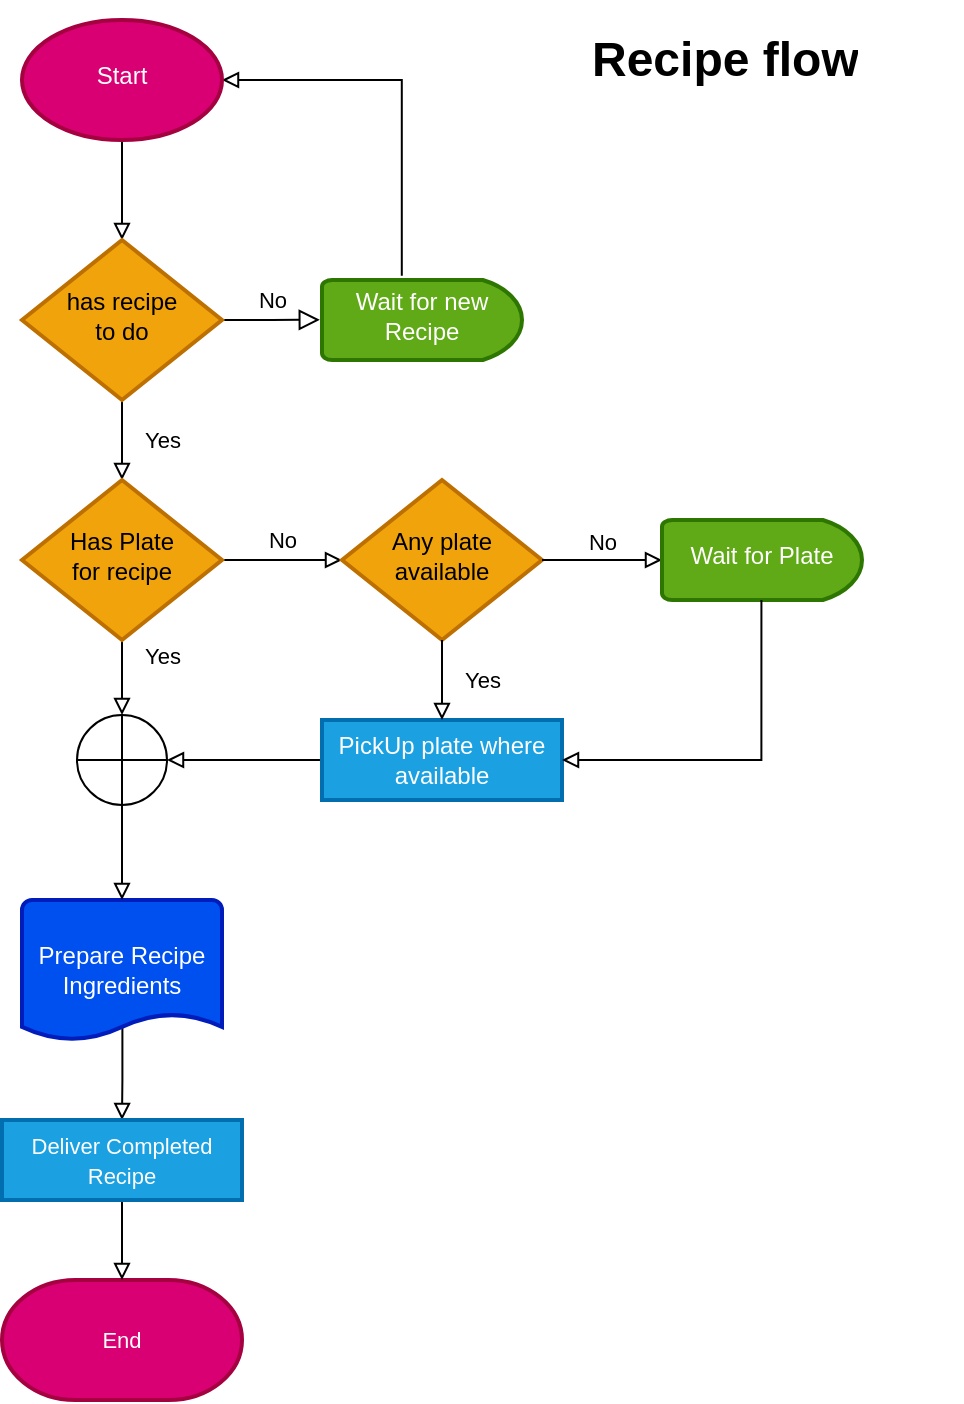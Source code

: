 <mxfile version="20.5.3" type="embed" pages="3"><diagram id="C5RBs43oDa-KdzZeNtuy" name="recipe_flow"><mxGraphModel dx="1721" dy="1355" grid="1" gridSize="10" guides="1" tooltips="1" connect="1" arrows="1" fold="1" page="1" pageScale="1" pageWidth="827" pageHeight="1169" math="0" shadow="0"><root><mxCell id="WIyWlLk6GJQsqaUBKTNV-0"/><mxCell id="WIyWlLk6GJQsqaUBKTNV-1" parent="WIyWlLk6GJQsqaUBKTNV-0"/><mxCell id="WIyWlLk6GJQsqaUBKTNV-2" value="" style="html=1;jettySize=auto;orthogonalLoop=1;fontSize=11;endArrow=block;endFill=0;strokeWidth=1;shadow=0;labelBackgroundColor=none;edgeStyle=orthogonalEdgeStyle;exitX=0.5;exitY=1;exitDx=0;exitDy=0;exitPerimeter=0;rounded=0;jumpStyle=none;jumpSize=6;" parent="WIyWlLk6GJQsqaUBKTNV-1" source="5" target="WIyWlLk6GJQsqaUBKTNV-6" edge="1"><mxGeometry relative="1" as="geometry"><mxPoint x="220" y="120" as="sourcePoint"/></mxGeometry></mxCell><mxCell id="WIyWlLk6GJQsqaUBKTNV-4" value="Yes" style="html=1;jettySize=auto;orthogonalLoop=1;fontSize=11;endArrow=block;endFill=0;strokeWidth=1;shadow=0;labelBackgroundColor=none;edgeStyle=orthogonalEdgeStyle;entryX=0.5;entryY=0;entryDx=0;entryDy=0;rounded=0;jumpStyle=none;jumpSize=6;" parent="WIyWlLk6GJQsqaUBKTNV-1" source="WIyWlLk6GJQsqaUBKTNV-6" target="2" edge="1"><mxGeometry y="20" relative="1" as="geometry"><mxPoint as="offset"/><mxPoint x="220" y="290" as="targetPoint"/></mxGeometry></mxCell><mxCell id="WIyWlLk6GJQsqaUBKTNV-5" value="No" style="edgeStyle=orthogonalEdgeStyle;rounded=0;html=1;jettySize=auto;orthogonalLoop=1;fontSize=11;endArrow=block;endFill=0;endSize=8;strokeWidth=1;shadow=0;labelBackgroundColor=none;entryX=-0.011;entryY=0.497;entryDx=0;entryDy=0;entryPerimeter=0;" parent="WIyWlLk6GJQsqaUBKTNV-1" source="WIyWlLk6GJQsqaUBKTNV-6" target="6" edge="1"><mxGeometry y="10" relative="1" as="geometry"><mxPoint as="offset"/><mxPoint x="320" y="210" as="targetPoint"/></mxGeometry></mxCell><mxCell id="WIyWlLk6GJQsqaUBKTNV-6" value="has recipe&lt;br&gt;to do" style="rhombus;whiteSpace=wrap;html=1;shadow=0;fontFamily=Helvetica;fontSize=12;align=center;strokeWidth=2;spacing=6;spacingTop=-4;fillColor=#f0a30a;fontColor=#000000;strokeColor=#BD7000;rounded=0;" parent="WIyWlLk6GJQsqaUBKTNV-1" vertex="1"><mxGeometry x="170" y="170" width="100" height="80" as="geometry"/></mxCell><mxCell id="1" style="edgeStyle=orthogonalEdgeStyle;orthogonalLoop=1;jettySize=auto;html=1;entryX=1;entryY=0.5;entryDx=0;entryDy=0;entryPerimeter=0;labelBackgroundColor=none;endArrow=block;endFill=0;strokeWidth=1;shadow=0;exitX=0.399;exitY=-0.054;exitDx=0;exitDy=0;exitPerimeter=0;rounded=0;jumpStyle=none;jumpSize=6;" parent="WIyWlLk6GJQsqaUBKTNV-1" source="6" target="5" edge="1"><mxGeometry relative="1" as="geometry"><mxPoint x="420" y="140" as="sourcePoint"/><mxPoint x="220" y="140" as="targetPoint"/><Array as="points"><mxPoint x="360" y="90"/></Array></mxGeometry></mxCell><mxCell id="WIyWlLk6GJQsqaUBKTNV-8" value="Yes" style="html=1;jettySize=auto;orthogonalLoop=1;fontSize=11;endArrow=block;endFill=0;strokeWidth=1;shadow=0;labelBackgroundColor=none;edgeStyle=orthogonalEdgeStyle;entryX=0.5;entryY=0;entryDx=0;entryDy=0;entryPerimeter=0;rounded=0;jumpStyle=none;jumpSize=6;startArrow=none;exitX=0.5;exitY=1;exitDx=0;exitDy=0;" parent="WIyWlLk6GJQsqaUBKTNV-1" source="2" target="ZDK2ZaSmiAbwX3sLJAYU-26" edge="1"><mxGeometry x="-0.6" y="20" relative="1" as="geometry"><mxPoint as="offset"/><mxPoint x="220" y="380" as="sourcePoint"/><mxPoint x="220" y="470" as="targetPoint"/></mxGeometry></mxCell><mxCell id="WIyWlLk6GJQsqaUBKTNV-9" value="No" style="edgeStyle=orthogonalEdgeStyle;html=1;jettySize=auto;orthogonalLoop=1;fontSize=11;endArrow=block;endFill=0;strokeWidth=1;shadow=0;labelBackgroundColor=none;exitX=1;exitY=0.5;exitDx=0;exitDy=0;entryX=0;entryY=0.5;entryDx=0;entryDy=0;rounded=0;jumpStyle=none;jumpSize=6;" parent="WIyWlLk6GJQsqaUBKTNV-1" source="2" target="7" edge="1"><mxGeometry y="10" relative="1" as="geometry"><mxPoint as="offset"/><mxPoint x="270" y="330" as="sourcePoint"/><mxPoint x="320" y="330" as="targetPoint"/></mxGeometry></mxCell><mxCell id="18" style="edgeStyle=orthogonalEdgeStyle;orthogonalLoop=1;jettySize=auto;html=1;shadow=0;labelBackgroundColor=none;strokeColor=default;strokeWidth=1;fontFamily=Helvetica;fontSize=11;fontColor=default;endArrow=block;endFill=0;rounded=0;jumpStyle=none;jumpSize=6;entryX=1;entryY=0.5;entryDx=0;entryDy=0;entryPerimeter=0;" parent="WIyWlLk6GJQsqaUBKTNV-1" source="WIyWlLk6GJQsqaUBKTNV-12" edge="1" target="ZDK2ZaSmiAbwX3sLJAYU-26"><mxGeometry relative="1" as="geometry"><mxPoint x="220" y="430" as="targetPoint"/></mxGeometry></mxCell><mxCell id="WIyWlLk6GJQsqaUBKTNV-12" value="PickUp plate where available" style="rounded=0;whiteSpace=wrap;html=1;fontSize=12;glass=0;strokeWidth=2;shadow=0;fillColor=#1ba1e2;fontColor=#ffffff;strokeColor=#006EAF;" parent="WIyWlLk6GJQsqaUBKTNV-1" vertex="1"><mxGeometry x="320" y="410" width="120" height="40" as="geometry"/></mxCell><mxCell id="2" value="Has Plate &lt;br&gt;for recipe" style="rhombus;whiteSpace=wrap;html=1;shadow=0;fontFamily=Helvetica;fontSize=12;align=center;strokeWidth=2;spacing=6;spacingTop=-4;fillColor=#f0a30a;fontColor=#000000;strokeColor=#BD7000;rounded=0;" parent="WIyWlLk6GJQsqaUBKTNV-1" vertex="1"><mxGeometry x="170" y="290" width="100" height="80" as="geometry"/></mxCell><mxCell id="5" value="Start" style="strokeWidth=2;html=1;shape=mxgraph.flowchart.start_1;whiteSpace=wrap;shadow=0;spacing=6;spacingTop=-4;fillColor=#d80073;fontColor=#ffffff;strokeColor=#A50040;rounded=0;" parent="WIyWlLk6GJQsqaUBKTNV-1" vertex="1"><mxGeometry x="170" y="60" width="100" height="60" as="geometry"/></mxCell><mxCell id="6" value="Wait for new Recipe" style="strokeWidth=2;html=1;shape=mxgraph.flowchart.delay;whiteSpace=wrap;shadow=0;spacing=6;spacingTop=-4;fillColor=#60a917;fontColor=#ffffff;strokeColor=#2D7600;rounded=0;" parent="WIyWlLk6GJQsqaUBKTNV-1" vertex="1"><mxGeometry x="320" y="190" width="100" height="40" as="geometry"/></mxCell><mxCell id="7" value="Any plate available" style="rhombus;whiteSpace=wrap;html=1;shadow=0;fontFamily=Helvetica;fontSize=12;align=center;strokeWidth=2;spacing=6;spacingTop=-4;fillColor=#f0a30a;fontColor=#000000;strokeColor=#BD7000;rounded=0;" parent="WIyWlLk6GJQsqaUBKTNV-1" vertex="1"><mxGeometry x="330" y="290" width="100" height="80" as="geometry"/></mxCell><mxCell id="11" value="No" style="edgeStyle=orthogonalEdgeStyle;html=1;jettySize=auto;orthogonalLoop=1;fontSize=11;endArrow=block;endFill=0;strokeWidth=1;shadow=0;labelBackgroundColor=none;exitX=1;exitY=0.5;exitDx=0;exitDy=0;rounded=0;jumpStyle=none;jumpSize=6;" parent="WIyWlLk6GJQsqaUBKTNV-1" source="7" edge="1"><mxGeometry y="10" relative="1" as="geometry"><mxPoint as="offset"/><mxPoint x="279.964" y="220.029" as="sourcePoint"/><mxPoint x="490" y="330" as="targetPoint"/></mxGeometry></mxCell><mxCell id="13" value="Wait for Plate" style="strokeWidth=2;html=1;shape=mxgraph.flowchart.delay;whiteSpace=wrap;shadow=0;spacing=6;spacingTop=-4;fillColor=#60a917;fontColor=#ffffff;strokeColor=#2D7600;rounded=0;" parent="WIyWlLk6GJQsqaUBKTNV-1" vertex="1"><mxGeometry x="490" y="310" width="100" height="40" as="geometry"/></mxCell><mxCell id="15" value="Yes" style="html=1;jettySize=auto;orthogonalLoop=1;fontSize=11;endArrow=block;endFill=0;strokeWidth=1;shadow=0;labelBackgroundColor=none;edgeStyle=orthogonalEdgeStyle;entryX=0.5;entryY=0;entryDx=0;entryDy=0;exitX=0.5;exitY=1;exitDx=0;exitDy=0;rounded=0;jumpStyle=none;jumpSize=6;" parent="WIyWlLk6GJQsqaUBKTNV-1" source="7" target="WIyWlLk6GJQsqaUBKTNV-12" edge="1"><mxGeometry y="20" relative="1" as="geometry"><mxPoint as="offset"/><mxPoint x="230" y="260" as="sourcePoint"/><mxPoint x="230" y="300" as="targetPoint"/></mxGeometry></mxCell><mxCell id="16" value="" style="html=1;jettySize=auto;orthogonalLoop=1;fontSize=11;endArrow=block;endFill=0;strokeWidth=1;shadow=0;labelBackgroundColor=none;edgeStyle=orthogonalEdgeStyle;entryX=1;entryY=0.5;entryDx=0;entryDy=0;exitX=0.5;exitY=1;exitDx=0;exitDy=0;rounded=0;jumpStyle=none;jumpSize=6;" parent="WIyWlLk6GJQsqaUBKTNV-1" target="WIyWlLk6GJQsqaUBKTNV-12" edge="1"><mxGeometry y="20" relative="1" as="geometry"><mxPoint as="offset"/><mxPoint x="539.71" y="350" as="sourcePoint"/><mxPoint x="539.71" y="410" as="targetPoint"/><Array as="points"><mxPoint x="540" y="430"/></Array></mxGeometry></mxCell><mxCell id="24" style="edgeStyle=orthogonalEdgeStyle;orthogonalLoop=1;jettySize=auto;html=1;shadow=0;labelBackgroundColor=none;strokeColor=default;strokeWidth=1;fontFamily=Helvetica;fontSize=11;fontColor=default;endArrow=block;endFill=0;entryX=0.5;entryY=0;entryDx=0;entryDy=0;exitX=0.502;exitY=0.88;exitDx=0;exitDy=0;exitPerimeter=0;rounded=0;jumpStyle=none;jumpSize=6;" parent="WIyWlLk6GJQsqaUBKTNV-1" source="20" target="oWLcWycp1kyX7rBGYOHc-26" edge="1"><mxGeometry relative="1" as="geometry"><mxPoint x="220" y="545" as="targetPoint"/></mxGeometry></mxCell><mxCell id="20" value="&lt;span style=&quot;color: rgb(255, 255, 255); font-family: Helvetica; font-size: 12px; font-style: normal; font-variant-ligatures: normal; font-variant-caps: normal; font-weight: 400; letter-spacing: normal; orphans: 2; text-align: center; text-indent: 0px; text-transform: none; widows: 2; word-spacing: 0px; -webkit-text-stroke-width: 0px; text-decoration-thickness: initial; text-decoration-style: initial; text-decoration-color: initial; float: none; display: inline !important;&quot;&gt;Prepare Recipe Ingredients&lt;/span&gt;" style="strokeWidth=2;html=1;shape=mxgraph.flowchart.document2;whiteSpace=wrap;size=0.187;fontFamily=Helvetica;fontSize=11;fillColor=#0050ef;strokeColor=#001DBC;fontColor=#ffffff;rounded=0;" parent="WIyWlLk6GJQsqaUBKTNV-1" vertex="1"><mxGeometry x="170" y="500" width="100" height="70" as="geometry"/></mxCell><mxCell id="26" value="End" style="strokeWidth=2;html=1;shape=mxgraph.flowchart.terminator;whiteSpace=wrap;labelBackgroundColor=none;fontFamily=Helvetica;fontSize=11;fontColor=#ffffff;fillColor=#d80073;strokeColor=#A50040;rounded=0;" parent="WIyWlLk6GJQsqaUBKTNV-1" vertex="1"><mxGeometry x="160" y="690" width="120" height="60" as="geometry"/></mxCell><mxCell id="ZDK2ZaSmiAbwX3sLJAYU-28" style="edgeStyle=orthogonalEdgeStyle;orthogonalLoop=1;jettySize=auto;html=1;entryX=0.5;entryY=0;entryDx=0;entryDy=0;entryPerimeter=0;labelBackgroundColor=none;endArrow=block;rounded=0;shadow=0;strokeWidth=1;endFill=0;" edge="1" parent="WIyWlLk6GJQsqaUBKTNV-1" source="ZDK2ZaSmiAbwX3sLJAYU-26" target="20"><mxGeometry relative="1" as="geometry"/></mxCell><mxCell id="ZDK2ZaSmiAbwX3sLJAYU-26" value="" style="verticalLabelPosition=bottom;verticalAlign=top;html=1;shape=mxgraph.flowchart.summing_function;" vertex="1" parent="WIyWlLk6GJQsqaUBKTNV-1"><mxGeometry x="197.5" y="407.5" width="45" height="45" as="geometry"/></mxCell><mxCell id="oWLcWycp1kyX7rBGYOHc-27" style="edgeStyle=orthogonalEdgeStyle;shape=connector;rounded=0;jumpStyle=none;jumpSize=6;orthogonalLoop=1;jettySize=auto;html=1;entryX=0.5;entryY=0;entryDx=0;entryDy=0;entryPerimeter=0;shadow=0;labelBackgroundColor=none;strokeColor=default;strokeWidth=1;fontFamily=Helvetica;fontSize=12;fontColor=default;endArrow=block;endFill=0;" edge="1" parent="WIyWlLk6GJQsqaUBKTNV-1" source="oWLcWycp1kyX7rBGYOHc-26" target="26"><mxGeometry relative="1" as="geometry"/></mxCell><mxCell id="oWLcWycp1kyX7rBGYOHc-26" value="&lt;span style=&quot;font-size: 11px;&quot;&gt;Deliver Completed Recipe&lt;/span&gt;" style="rounded=0;whiteSpace=wrap;html=1;fontSize=12;glass=0;strokeWidth=2;shadow=0;fillColor=#1ba1e2;fontColor=#ffffff;strokeColor=#006EAF;" vertex="1" parent="WIyWlLk6GJQsqaUBKTNV-1"><mxGeometry x="160" y="610" width="120" height="40" as="geometry"/></mxCell><mxCell id="oWLcWycp1kyX7rBGYOHc-31" value="&lt;h1&gt;Recipe flow&lt;/h1&gt;" style="text;html=1;strokeColor=none;fillColor=none;spacing=5;spacingTop=-20;whiteSpace=wrap;overflow=hidden;rounded=0;fontFamily=Helvetica;fontSize=12;fontColor=default;" vertex="1" parent="WIyWlLk6GJQsqaUBKTNV-1"><mxGeometry x="450" y="60" width="190" height="120" as="geometry"/></mxCell></root></mxGraphModel></diagram><diagram id="vrp4lsvUr8qLl3UksQ4C" name="prepare_recipe_ingredients"><mxGraphModel dx="1721" dy="1355" grid="1" gridSize="10" guides="1" tooltips="1" connect="1" arrows="1" fold="1" page="1" pageScale="1" pageWidth="850" pageHeight="1100" math="0" shadow="0"><root><mxCell id="0"/><mxCell id="1" parent="0"/><mxCell id="NGGNU-qh0b4jPMfhsBJf-1" style="edgeStyle=orthogonalEdgeStyle;shape=connector;rounded=0;jumpStyle=none;jumpSize=6;orthogonalLoop=1;jettySize=auto;html=1;entryX=0.5;entryY=0;entryDx=0;entryDy=0;shadow=0;labelBackgroundColor=none;strokeColor=default;strokeWidth=1;fontFamily=Helvetica;fontSize=12;fontColor=default;endArrow=block;endFill=0;" edge="1" parent="1" source="QIb6a4GLBIeojoWHFU0y-1" target="heWhia1DXo2RwUyka0Cq-7"><mxGeometry relative="1" as="geometry"/></mxCell><mxCell id="QIb6a4GLBIeojoWHFU0y-1" value="&lt;font style=&quot;font-size: 12px;&quot;&gt;Start&lt;/font&gt;" style="strokeWidth=2;html=1;shape=mxgraph.flowchart.start_1;whiteSpace=wrap;fontFamily=Helvetica;fontSize=11;fontColor=#ffffff;fillColor=#d80073;strokeColor=#A50040;" vertex="1" parent="1"><mxGeometry x="390" y="20" width="100" height="70" as="geometry"/></mxCell><mxCell id="NGGNU-qh0b4jPMfhsBJf-4" style="edgeStyle=orthogonalEdgeStyle;shape=connector;rounded=0;jumpStyle=none;jumpSize=6;orthogonalLoop=1;jettySize=auto;html=1;shadow=0;labelBackgroundColor=none;strokeColor=default;strokeWidth=1;fontFamily=Helvetica;fontSize=12;fontColor=default;endArrow=block;endFill=0;" edge="1" parent="1" source="heWhia1DXo2RwUyka0Cq-3"><mxGeometry relative="1" as="geometry"><mxPoint x="440" y="390" as="targetPoint"/></mxGeometry></mxCell><mxCell id="NGGNU-qh0b4jPMfhsBJf-5" value="Yes" style="edgeLabel;html=1;align=center;verticalAlign=middle;resizable=0;points=[];fontSize=12;fontFamily=Helvetica;fontColor=default;" vertex="1" connectable="0" parent="NGGNU-qh0b4jPMfhsBJf-4"><mxGeometry x="0.139" y="2" relative="1" as="geometry"><mxPoint x="16" y="-6" as="offset"/></mxGeometry></mxCell><mxCell id="heWhia1DXo2RwUyka0Cq-3" value="Recipe needs other Ingredients" style="strokeWidth=2;html=1;shape=mxgraph.flowchart.decision;whiteSpace=wrap;fontFamily=Helvetica;fontSize=12;fontColor=#000000;fillColor=#f0a30a;strokeColor=#BD7000;" vertex="1" parent="1"><mxGeometry x="360" y="260" width="160" height="80" as="geometry"/></mxCell><mxCell id="NGGNU-qh0b4jPMfhsBJf-2" style="edgeStyle=orthogonalEdgeStyle;shape=connector;rounded=0;jumpStyle=none;jumpSize=6;orthogonalLoop=1;jettySize=auto;html=1;entryX=0.5;entryY=0;entryDx=0;entryDy=0;entryPerimeter=0;shadow=0;labelBackgroundColor=none;strokeColor=default;strokeWidth=1;fontFamily=Helvetica;fontSize=12;fontColor=default;endArrow=block;endFill=0;" edge="1" parent="1" source="heWhia1DXo2RwUyka0Cq-7" target="heWhia1DXo2RwUyka0Cq-3"><mxGeometry relative="1" as="geometry"/></mxCell><mxCell id="heWhia1DXo2RwUyka0Cq-7" value="Place plate on a clear counter" style="rounded=0;whiteSpace=wrap;html=1;absoluteArcSize=1;arcSize=14;strokeWidth=2;fontFamily=Helvetica;fontSize=12;fontColor=#ffffff;fillColor=#1ba1e2;strokeColor=#006EAF;" vertex="1" parent="1"><mxGeometry x="390" y="140" width="100" height="60" as="geometry"/></mxCell><mxCell id="NGGNU-qh0b4jPMfhsBJf-6" style="edgeStyle=orthogonalEdgeStyle;shape=connector;rounded=0;jumpStyle=none;jumpSize=6;orthogonalLoop=1;jettySize=auto;html=1;shadow=0;labelBackgroundColor=none;strokeColor=default;strokeWidth=1;fontFamily=Helvetica;fontSize=12;fontColor=default;endArrow=block;endFill=0;exitX=0;exitY=0.5;exitDx=0;exitDy=0;exitPerimeter=0;entryX=1;entryY=0.5;entryDx=0;entryDy=0;" edge="1" parent="1" source="heWhia1DXo2RwUyka0Cq-3" target="NGGNU-qh0b4jPMfhsBJf-8"><mxGeometry relative="1" as="geometry"><mxPoint x="450" y="350" as="sourcePoint"/><mxPoint x="260" y="300" as="targetPoint"/></mxGeometry></mxCell><mxCell id="NGGNU-qh0b4jPMfhsBJf-7" value="No" style="edgeLabel;html=1;align=center;verticalAlign=middle;resizable=0;points=[];fontSize=12;fontFamily=Helvetica;fontColor=default;" vertex="1" connectable="0" parent="NGGNU-qh0b4jPMfhsBJf-6"><mxGeometry x="0.139" y="2" relative="1" as="geometry"><mxPoint x="4" y="-12" as="offset"/></mxGeometry></mxCell><mxCell id="NGGNU-qh0b4jPMfhsBJf-12" style="edgeStyle=orthogonalEdgeStyle;shape=connector;rounded=0;jumpStyle=none;jumpSize=6;orthogonalLoop=1;jettySize=auto;html=1;entryX=0.5;entryY=0;entryDx=0;entryDy=0;entryPerimeter=0;shadow=0;labelBackgroundColor=none;strokeColor=default;strokeWidth=1;fontFamily=Helvetica;fontSize=12;fontColor=default;endArrow=block;endFill=0;" edge="1" parent="1" source="NGGNU-qh0b4jPMfhsBJf-8" target="NGGNU-qh0b4jPMfhsBJf-9"><mxGeometry relative="1" as="geometry"/></mxCell><mxCell id="NGGNU-qh0b4jPMfhsBJf-8" value="Pick up plate&lt;br&gt;with complete recipe" style="rounded=0;whiteSpace=wrap;html=1;absoluteArcSize=1;arcSize=14;strokeWidth=2;fontFamily=Helvetica;fontSize=12;fontColor=#ffffff;fillColor=#1ba1e2;strokeColor=#006EAF;" vertex="1" parent="1"><mxGeometry x="200" y="270" width="100" height="60" as="geometry"/></mxCell><mxCell id="NGGNU-qh0b4jPMfhsBJf-9" value="End" style="strokeWidth=2;html=1;shape=mxgraph.flowchart.terminator;whiteSpace=wrap;rounded=0;fontFamily=Helvetica;fontSize=12;fontColor=#ffffff;fillColor=#d80073;strokeColor=#A50040;" vertex="1" parent="1"><mxGeometry x="200" y="380" width="100" height="60" as="geometry"/></mxCell><mxCell id="mLooN8zWmjOm0gb4U_lP-5" style="edgeStyle=orthogonalEdgeStyle;shape=connector;rounded=0;jumpStyle=none;jumpSize=6;orthogonalLoop=1;jettySize=auto;html=1;entryX=0;entryY=0.5;entryDx=0;entryDy=0;shadow=0;labelBackgroundColor=none;strokeColor=default;strokeWidth=1;fontFamily=Helvetica;fontSize=12;fontColor=default;endArrow=block;endFill=0;" edge="1" parent="1" source="mLooN8zWmjOm0gb4U_lP-1" target="mLooN8zWmjOm0gb4U_lP-6"><mxGeometry relative="1" as="geometry"/></mxCell><mxCell id="mLooN8zWmjOm0gb4U_lP-10" value="No" style="edgeLabel;html=1;align=center;verticalAlign=middle;resizable=0;points=[];fontSize=12;fontFamily=Helvetica;fontColor=default;" vertex="1" connectable="0" parent="mLooN8zWmjOm0gb4U_lP-5"><mxGeometry x="-0.353" relative="1" as="geometry"><mxPoint x="4" y="-15" as="offset"/></mxGeometry></mxCell><mxCell id="mLooN8zWmjOm0gb4U_lP-1" value="ingredient needs processing&amp;nbsp;" style="strokeWidth=2;html=1;shape=mxgraph.flowchart.decision;whiteSpace=wrap;rounded=0;fontFamily=Helvetica;fontSize=12;fontColor=#000000;fillColor=#f0a30a;strokeColor=#BD7000;" vertex="1" parent="1"><mxGeometry x="380" y="390" width="120" height="90" as="geometry"/></mxCell><mxCell id="mLooN8zWmjOm0gb4U_lP-45" style="edgeStyle=orthogonalEdgeStyle;shape=connector;rounded=0;jumpStyle=none;jumpSize=6;orthogonalLoop=1;jettySize=auto;html=1;entryX=1;entryY=0.5;entryDx=0;entryDy=0;entryPerimeter=0;shadow=0;labelBackgroundColor=none;strokeColor=default;strokeWidth=1;fontFamily=Helvetica;fontSize=12;fontColor=default;endArrow=block;endFill=0;" edge="1" parent="1" source="mLooN8zWmjOm0gb4U_lP-2" target="heWhia1DXo2RwUyka0Cq-3"><mxGeometry relative="1" as="geometry"/></mxCell><mxCell id="mLooN8zWmjOm0gb4U_lP-2" value="Add Ingredient &lt;br&gt;to the plate" style="rounded=0;whiteSpace=wrap;html=1;absoluteArcSize=1;arcSize=14;strokeWidth=2;fontFamily=Helvetica;fontSize=12;fontColor=#ffffff;fillColor=#1ba1e2;strokeColor=#006EAF;" vertex="1" parent="1"><mxGeometry x="560" y="270" width="100" height="60" as="geometry"/></mxCell><mxCell id="nhiIxNdNNTjOLbjJimeG-6" style="edgeStyle=orthogonalEdgeStyle;shape=connector;rounded=0;jumpStyle=none;jumpSize=6;orthogonalLoop=1;jettySize=auto;html=1;entryX=0.443;entryY=1.03;entryDx=0;entryDy=0;entryPerimeter=0;shadow=0;labelBackgroundColor=none;strokeColor=default;strokeWidth=1;fontFamily=Helvetica;fontSize=12;fontColor=default;endArrow=block;endFill=0;" edge="1" parent="1" source="mLooN8zWmjOm0gb4U_lP-6" target="mLooN8zWmjOm0gb4U_lP-2"><mxGeometry relative="1" as="geometry"/></mxCell><mxCell id="mLooN8zWmjOm0gb4U_lP-6" value="Pick up ingredient from container" style="rounded=0;whiteSpace=wrap;html=1;absoluteArcSize=1;arcSize=14;strokeWidth=2;fontFamily=Helvetica;fontSize=12;fontColor=#ffffff;fillColor=#1ba1e2;strokeColor=#006EAF;" vertex="1" parent="1"><mxGeometry x="550" y="405" width="110" height="60" as="geometry"/></mxCell><mxCell id="mLooN8zWmjOm0gb4U_lP-11" style="edgeStyle=orthogonalEdgeStyle;shape=connector;rounded=0;jumpStyle=none;jumpSize=6;orthogonalLoop=1;jettySize=auto;html=1;exitX=0.5;exitY=1;exitDx=0;exitDy=0;exitPerimeter=0;shadow=0;labelBackgroundColor=none;strokeColor=default;strokeWidth=1;fontFamily=Helvetica;fontSize=12;fontColor=default;endArrow=block;endFill=0;entryX=0.5;entryY=0;entryDx=0;entryDy=0;entryPerimeter=0;" edge="1" parent="1" source="mLooN8zWmjOm0gb4U_lP-1" target="mLooN8zWmjOm0gb4U_lP-12"><mxGeometry relative="1" as="geometry"><mxPoint x="380" y="435" as="sourcePoint"/><mxPoint x="310" y="435" as="targetPoint"/></mxGeometry></mxCell><mxCell id="mLooN8zWmjOm0gb4U_lP-13" value="Yes" style="edgeLabel;html=1;align=center;verticalAlign=middle;resizable=0;points=[];fontSize=12;fontFamily=Helvetica;fontColor=default;" vertex="1" connectable="0" parent="mLooN8zWmjOm0gb4U_lP-11"><mxGeometry x="-0.194" y="1" relative="1" as="geometry"><mxPoint x="19" y="-4" as="offset"/></mxGeometry></mxCell><mxCell id="mLooN8zWmjOm0gb4U_lP-40" style="edgeStyle=orthogonalEdgeStyle;shape=connector;rounded=0;jumpStyle=none;jumpSize=6;orthogonalLoop=1;jettySize=auto;html=1;entryX=0.5;entryY=0;entryDx=0;entryDy=0;entryPerimeter=0;shadow=0;labelBackgroundColor=none;strokeColor=default;strokeWidth=1;fontFamily=Helvetica;fontSize=12;fontColor=default;endArrow=block;endFill=0;" edge="1" parent="1" source="mLooN8zWmjOm0gb4U_lP-12" target="mLooN8zWmjOm0gb4U_lP-30"><mxGeometry relative="1" as="geometry"/></mxCell><mxCell id="mLooN8zWmjOm0gb4U_lP-41" value="No" style="edgeLabel;html=1;align=center;verticalAlign=middle;resizable=0;points=[];fontSize=12;fontFamily=Helvetica;fontColor=default;" vertex="1" connectable="0" parent="mLooN8zWmjOm0gb4U_lP-40"><mxGeometry x="0.254" y="-1" relative="1" as="geometry"><mxPoint x="21" y="-14" as="offset"/></mxGeometry></mxCell><mxCell id="mLooN8zWmjOm0gb4U_lP-12" value="ingredient needs cooking" style="strokeWidth=2;html=1;shape=mxgraph.flowchart.decision;whiteSpace=wrap;rounded=0;fontFamily=Helvetica;fontSize=12;fontColor=#000000;fillColor=#f0a30a;strokeColor=#BD7000;" vertex="1" parent="1"><mxGeometry x="380" y="540" width="120" height="90" as="geometry"/></mxCell><mxCell id="mLooN8zWmjOm0gb4U_lP-14" style="edgeStyle=orthogonalEdgeStyle;shape=connector;rounded=0;jumpStyle=none;jumpSize=6;orthogonalLoop=1;jettySize=auto;html=1;exitX=1;exitY=0.5;exitDx=0;exitDy=0;exitPerimeter=0;shadow=0;labelBackgroundColor=none;strokeColor=default;strokeWidth=1;fontFamily=Helvetica;fontSize=12;fontColor=default;endArrow=block;endFill=0;entryX=0;entryY=0.5;entryDx=0;entryDy=0;" edge="1" parent="1" source="mLooN8zWmjOm0gb4U_lP-12" target="mLooN8zWmjOm0gb4U_lP-16"><mxGeometry relative="1" as="geometry"><mxPoint x="450" y="490" as="sourcePoint"/><mxPoint x="550" y="585" as="targetPoint"/></mxGeometry></mxCell><mxCell id="mLooN8zWmjOm0gb4U_lP-15" value="Yes" style="edgeLabel;html=1;align=center;verticalAlign=middle;resizable=0;points=[];fontSize=12;fontFamily=Helvetica;fontColor=default;" vertex="1" connectable="0" parent="mLooN8zWmjOm0gb4U_lP-14"><mxGeometry x="-0.194" y="1" relative="1" as="geometry"><mxPoint y="-14" as="offset"/></mxGeometry></mxCell><mxCell id="mLooN8zWmjOm0gb4U_lP-20" style="edgeStyle=orthogonalEdgeStyle;shape=connector;rounded=0;jumpStyle=none;jumpSize=6;orthogonalLoop=1;jettySize=auto;html=1;shadow=0;labelBackgroundColor=none;strokeColor=default;strokeWidth=1;fontFamily=Helvetica;fontSize=12;fontColor=default;endArrow=block;endFill=0;" edge="1" parent="1" source="mLooN8zWmjOm0gb4U_lP-16" target="mLooN8zWmjOm0gb4U_lP-19"><mxGeometry relative="1" as="geometry"/></mxCell><mxCell id="mLooN8zWmjOm0gb4U_lP-16" value="Pick up base ingredient from container" style="rounded=0;whiteSpace=wrap;html=1;absoluteArcSize=1;arcSize=14;strokeWidth=2;fontFamily=Helvetica;fontSize=12;fontColor=#ffffff;fillColor=#1ba1e2;strokeColor=#006EAF;" vertex="1" parent="1"><mxGeometry x="550" y="555" width="110" height="60" as="geometry"/></mxCell><mxCell id="mLooN8zWmjOm0gb4U_lP-22" style="edgeStyle=orthogonalEdgeStyle;shape=connector;rounded=0;jumpStyle=none;jumpSize=6;orthogonalLoop=1;jettySize=auto;html=1;shadow=0;labelBackgroundColor=none;strokeColor=default;strokeWidth=1;fontFamily=Helvetica;fontSize=12;fontColor=default;endArrow=block;endFill=0;entryX=0;entryY=0.5;entryDx=0;entryDy=0;entryPerimeter=0;" edge="1" parent="1" source="mLooN8zWmjOm0gb4U_lP-19" target="mLooN8zWmjOm0gb4U_lP-23"><mxGeometry relative="1" as="geometry"><mxPoint x="605" y="740" as="targetPoint"/></mxGeometry></mxCell><mxCell id="mLooN8zWmjOm0gb4U_lP-19" value="Place base ingredient on stove" style="rounded=0;whiteSpace=wrap;html=1;absoluteArcSize=1;arcSize=14;strokeWidth=2;fontFamily=Helvetica;fontSize=12;fontColor=#ffffff;fillColor=#1ba1e2;strokeColor=#006EAF;" vertex="1" parent="1"><mxGeometry x="700" y="555" width="110" height="60" as="geometry"/></mxCell><mxCell id="mLooN8zWmjOm0gb4U_lP-25" style="edgeStyle=orthogonalEdgeStyle;shape=connector;rounded=0;jumpStyle=none;jumpSize=6;orthogonalLoop=1;jettySize=auto;html=1;entryX=0;entryY=0.5;entryDx=0;entryDy=0;shadow=0;labelBackgroundColor=none;strokeColor=default;strokeWidth=1;fontFamily=Helvetica;fontSize=12;fontColor=default;endArrow=block;endFill=0;" edge="1" parent="1" source="mLooN8zWmjOm0gb4U_lP-23" target="mLooN8zWmjOm0gb4U_lP-24"><mxGeometry relative="1" as="geometry"/></mxCell><mxCell id="mLooN8zWmjOm0gb4U_lP-23" value="Wait for base ingredient to cook" style="strokeWidth=2;html=1;shape=mxgraph.flowchart.delay;whiteSpace=wrap;rounded=0;fontFamily=Helvetica;fontSize=12;fontColor=#ffffff;fillColor=#60a917;strokeColor=#2D7600;" vertex="1" parent="1"><mxGeometry x="840" y="555" width="110" height="60" as="geometry"/></mxCell><mxCell id="nhiIxNdNNTjOLbjJimeG-8" style="edgeStyle=orthogonalEdgeStyle;shape=connector;rounded=0;jumpStyle=none;jumpSize=6;orthogonalLoop=1;jettySize=auto;html=1;entryX=0;entryY=0.5;entryDx=0;entryDy=0;entryPerimeter=0;shadow=0;labelBackgroundColor=none;strokeColor=default;strokeWidth=1;fontFamily=Helvetica;fontSize=12;fontColor=default;endArrow=block;endFill=0;" edge="1" parent="1" source="mLooN8zWmjOm0gb4U_lP-24" target="mLooN8zWmjOm0gb4U_lP-46"><mxGeometry relative="1" as="geometry"/></mxCell><mxCell id="mLooN8zWmjOm0gb4U_lP-24" value="Pick up ingredient from stove" style="rounded=0;whiteSpace=wrap;html=1;absoluteArcSize=1;arcSize=14;strokeWidth=2;fontFamily=Helvetica;fontSize=12;fontColor=#ffffff;fillColor=#1ba1e2;strokeColor=#006EAF;" vertex="1" parent="1"><mxGeometry x="980" y="555" width="110" height="60" as="geometry"/></mxCell><mxCell id="mLooN8zWmjOm0gb4U_lP-30" value="ingredient needs cutting" style="strokeWidth=2;html=1;shape=mxgraph.flowchart.decision;whiteSpace=wrap;rounded=0;fontFamily=Helvetica;fontSize=12;fontColor=#000000;fillColor=#f0a30a;strokeColor=#BD7000;" vertex="1" parent="1"><mxGeometry x="380" y="700" width="120" height="90" as="geometry"/></mxCell><mxCell id="mLooN8zWmjOm0gb4U_lP-31" style="edgeStyle=orthogonalEdgeStyle;shape=connector;rounded=0;jumpStyle=none;jumpSize=6;orthogonalLoop=1;jettySize=auto;html=1;exitX=1;exitY=0.5;exitDx=0;exitDy=0;exitPerimeter=0;shadow=0;labelBackgroundColor=none;strokeColor=default;strokeWidth=1;fontFamily=Helvetica;fontSize=12;fontColor=default;endArrow=block;endFill=0;entryX=0;entryY=0.5;entryDx=0;entryDy=0;" edge="1" source="mLooN8zWmjOm0gb4U_lP-30" target="mLooN8zWmjOm0gb4U_lP-34" parent="1"><mxGeometry relative="1" as="geometry"><mxPoint x="450" y="650" as="sourcePoint"/><mxPoint x="550" y="745" as="targetPoint"/></mxGeometry></mxCell><mxCell id="mLooN8zWmjOm0gb4U_lP-32" value="Yes" style="edgeLabel;html=1;align=center;verticalAlign=middle;resizable=0;points=[];fontSize=12;fontFamily=Helvetica;fontColor=default;" vertex="1" connectable="0" parent="mLooN8zWmjOm0gb4U_lP-31"><mxGeometry x="-0.194" y="1" relative="1" as="geometry"><mxPoint y="-14" as="offset"/></mxGeometry></mxCell><mxCell id="mLooN8zWmjOm0gb4U_lP-33" style="edgeStyle=orthogonalEdgeStyle;shape=connector;rounded=0;jumpStyle=none;jumpSize=6;orthogonalLoop=1;jettySize=auto;html=1;shadow=0;labelBackgroundColor=none;strokeColor=default;strokeWidth=1;fontFamily=Helvetica;fontSize=12;fontColor=default;endArrow=block;endFill=0;" edge="1" source="mLooN8zWmjOm0gb4U_lP-34" target="mLooN8zWmjOm0gb4U_lP-36" parent="1"><mxGeometry relative="1" as="geometry"/></mxCell><mxCell id="mLooN8zWmjOm0gb4U_lP-34" value="Pick up base ingredient from container" style="rounded=0;whiteSpace=wrap;html=1;absoluteArcSize=1;arcSize=14;strokeWidth=2;fontFamily=Helvetica;fontSize=12;fontColor=#ffffff;fillColor=#1ba1e2;strokeColor=#006EAF;" vertex="1" parent="1"><mxGeometry x="550" y="715" width="110" height="60" as="geometry"/></mxCell><mxCell id="mLooN8zWmjOm0gb4U_lP-35" style="edgeStyle=orthogonalEdgeStyle;shape=connector;rounded=0;jumpStyle=none;jumpSize=6;orthogonalLoop=1;jettySize=auto;html=1;shadow=0;labelBackgroundColor=none;strokeColor=default;strokeWidth=1;fontFamily=Helvetica;fontSize=12;fontColor=default;endArrow=block;endFill=0;entryX=0;entryY=0.5;entryDx=0;entryDy=0;entryPerimeter=0;" edge="1" source="mLooN8zWmjOm0gb4U_lP-36" parent="1"><mxGeometry relative="1" as="geometry"><mxPoint x="840" y="745" as="targetPoint"/></mxGeometry></mxCell><mxCell id="mLooN8zWmjOm0gb4U_lP-36" value="Place base ingredient on cutting counter" style="rounded=0;whiteSpace=wrap;html=1;absoluteArcSize=1;arcSize=14;strokeWidth=2;fontFamily=Helvetica;fontSize=12;fontColor=#ffffff;fillColor=#1ba1e2;strokeColor=#006EAF;" vertex="1" parent="1"><mxGeometry x="700" y="715" width="110" height="60" as="geometry"/></mxCell><mxCell id="mLooN8zWmjOm0gb4U_lP-37" style="edgeStyle=orthogonalEdgeStyle;shape=connector;rounded=0;jumpStyle=none;jumpSize=6;orthogonalLoop=1;jettySize=auto;html=1;entryX=0;entryY=0.5;entryDx=0;entryDy=0;shadow=0;labelBackgroundColor=none;strokeColor=default;strokeWidth=1;fontFamily=Helvetica;fontSize=12;fontColor=default;endArrow=block;endFill=0;" edge="1" target="mLooN8zWmjOm0gb4U_lP-39" parent="1"><mxGeometry relative="1" as="geometry"><mxPoint x="950" y="745" as="sourcePoint"/></mxGeometry></mxCell><mxCell id="nhiIxNdNNTjOLbjJimeG-7" style="edgeStyle=orthogonalEdgeStyle;shape=connector;rounded=0;jumpStyle=none;jumpSize=6;orthogonalLoop=1;jettySize=auto;html=1;exitX=1;exitY=0.5;exitDx=0;exitDy=0;entryX=0.5;entryY=1;entryDx=0;entryDy=0;entryPerimeter=0;shadow=0;labelBackgroundColor=none;strokeColor=default;strokeWidth=1;fontFamily=Helvetica;fontSize=12;fontColor=default;endArrow=block;endFill=0;" edge="1" parent="1" source="mLooN8zWmjOm0gb4U_lP-39" target="mLooN8zWmjOm0gb4U_lP-46"><mxGeometry relative="1" as="geometry"/></mxCell><mxCell id="mLooN8zWmjOm0gb4U_lP-39" value="Pick up ingredient from cutting counter" style="rounded=0;whiteSpace=wrap;html=1;absoluteArcSize=1;arcSize=14;strokeWidth=2;fontFamily=Helvetica;fontSize=12;fontColor=#ffffff;fillColor=#1ba1e2;strokeColor=#006EAF;" vertex="1" parent="1"><mxGeometry x="980" y="715" width="110" height="60" as="geometry"/></mxCell><mxCell id="mLooN8zWmjOm0gb4U_lP-42" style="edgeStyle=orthogonalEdgeStyle;shape=connector;rounded=0;jumpStyle=none;jumpSize=6;orthogonalLoop=1;jettySize=auto;html=1;shadow=0;labelBackgroundColor=none;strokeColor=default;strokeWidth=1;fontFamily=Helvetica;fontSize=12;fontColor=default;endArrow=block;endFill=0;exitX=0.5;exitY=1;exitDx=0;exitDy=0;exitPerimeter=0;entryX=0.5;entryY=0;entryDx=0;entryDy=0;entryPerimeter=0;" edge="1" parent="1" source="mLooN8zWmjOm0gb4U_lP-30" target="mLooN8zWmjOm0gb4U_lP-44"><mxGeometry relative="1" as="geometry"><mxPoint x="450" y="640" as="sourcePoint"/><mxPoint x="440" y="850" as="targetPoint"/></mxGeometry></mxCell><mxCell id="mLooN8zWmjOm0gb4U_lP-43" value="No" style="edgeLabel;html=1;align=center;verticalAlign=middle;resizable=0;points=[];fontSize=12;fontFamily=Helvetica;fontColor=default;" vertex="1" connectable="0" parent="mLooN8zWmjOm0gb4U_lP-42"><mxGeometry x="0.254" y="-1" relative="1" as="geometry"><mxPoint x="21" y="-14" as="offset"/></mxGeometry></mxCell><mxCell id="mLooN8zWmjOm0gb4U_lP-44" value="Abort, Error" style="strokeWidth=2;html=1;shape=mxgraph.flowchart.terminator;whiteSpace=wrap;rounded=0;fontFamily=Helvetica;fontSize=12;fontColor=#ffffff;fillColor=#d80073;strokeColor=#A50040;" vertex="1" parent="1"><mxGeometry x="390" y="850" width="100" height="60" as="geometry"/></mxCell><mxCell id="nhiIxNdNNTjOLbjJimeG-9" style="edgeStyle=orthogonalEdgeStyle;shape=connector;rounded=0;jumpStyle=none;jumpSize=6;orthogonalLoop=1;jettySize=auto;html=1;entryX=1;entryY=0.5;entryDx=0;entryDy=0;shadow=0;labelBackgroundColor=none;strokeColor=default;strokeWidth=1;fontFamily=Helvetica;fontSize=12;fontColor=default;endArrow=block;endFill=0;" edge="1" parent="1" source="mLooN8zWmjOm0gb4U_lP-46" target="mLooN8zWmjOm0gb4U_lP-2"><mxGeometry relative="1" as="geometry"><Array as="points"><mxPoint x="1160" y="300"/></Array></mxGeometry></mxCell><mxCell id="mLooN8zWmjOm0gb4U_lP-46" value="" style="verticalLabelPosition=bottom;verticalAlign=top;html=1;shape=mxgraph.flowchart.summing_function;rounded=0;fontFamily=Helvetica;fontSize=12;fontColor=default;" vertex="1" parent="1"><mxGeometry x="1130" y="555" width="60" height="60" as="geometry"/></mxCell><mxCell id="nhiIxNdNNTjOLbjJimeG-10" value="Cut base ingredient" style="rounded=0;whiteSpace=wrap;html=1;absoluteArcSize=1;arcSize=14;strokeWidth=2;fontFamily=Helvetica;fontSize=12;fontColor=#ffffff;fillColor=#1ba1e2;strokeColor=#006EAF;" vertex="1" parent="1"><mxGeometry x="840" y="715" width="110" height="60" as="geometry"/></mxCell><mxCell id="sc2DwGPW_KclJ1X8fzOB-1" value="&lt;h1&gt;Prepare recipe ingredients&lt;/h1&gt;&lt;p&gt;&lt;br&gt;&lt;/p&gt;" style="text;html=1;strokeColor=none;fillColor=none;spacing=5;spacingTop=-20;whiteSpace=wrap;overflow=hidden;rounded=0;fontFamily=Helvetica;fontSize=12;fontColor=default;" vertex="1" parent="1"><mxGeometry x="560" y="30" width="350" height="120" as="geometry"/></mxCell></root></mxGraphModel></diagram><diagram id="eLgJ1QEGmkpfTIIrLmU9" name="combined"><mxGraphModel dx="2227" dy="1084" grid="1" gridSize="10" guides="1" tooltips="1" connect="1" arrows="1" fold="1" page="1" pageScale="1" pageWidth="850" pageHeight="1100" math="0" shadow="0"><root><mxCell id="0"/><mxCell id="1" parent="0"/><mxCell id="4K9KOAm1-HgHDcT_fjTf-1" style="edgeStyle=orthogonalEdgeStyle;shape=connector;rounded=0;jumpStyle=none;jumpSize=6;orthogonalLoop=1;jettySize=auto;html=1;entryX=0.5;entryY=0;entryDx=0;entryDy=0;shadow=0;labelBackgroundColor=none;strokeColor=default;strokeWidth=1;fontFamily=Helvetica;fontSize=12;fontColor=default;endArrow=block;endFill=0;exitX=0.5;exitY=1;exitDx=0;exitDy=0;exitPerimeter=0;" edge="1" parent="1" source="4K9KOAm1-HgHDcT_fjTf-2" target="4K9KOAm1-HgHDcT_fjTf-7"><mxGeometry relative="1" as="geometry"><mxPoint x="470.0" y="90" as="sourcePoint"/></mxGeometry></mxCell><mxCell id="4K9KOAm1-HgHDcT_fjTf-2" value="&lt;font style=&quot;font-size: 12px;&quot;&gt;Start&lt;/font&gt;" style="strokeWidth=2;html=1;shape=mxgraph.flowchart.start_1;whiteSpace=wrap;fontFamily=Helvetica;fontSize=11;fontColor=#ffffff;fillColor=#d80073;strokeColor=#A50040;" vertex="1" parent="1"><mxGeometry x="420" y="20" width="100" height="70" as="geometry"/></mxCell><mxCell id="4K9KOAm1-HgHDcT_fjTf-3" style="edgeStyle=orthogonalEdgeStyle;shape=connector;rounded=0;jumpStyle=none;jumpSize=6;orthogonalLoop=1;jettySize=auto;html=1;shadow=0;labelBackgroundColor=none;strokeColor=default;strokeWidth=1;fontFamily=Helvetica;fontSize=12;fontColor=default;endArrow=block;endFill=0;" edge="1" parent="1" source="4K9KOAm1-HgHDcT_fjTf-5"><mxGeometry relative="1" as="geometry"><mxPoint x="470" y="390" as="targetPoint"/></mxGeometry></mxCell><mxCell id="4K9KOAm1-HgHDcT_fjTf-4" value="Yes" style="edgeLabel;html=1;align=center;verticalAlign=middle;resizable=0;points=[];fontSize=12;fontFamily=Helvetica;fontColor=default;" vertex="1" connectable="0" parent="4K9KOAm1-HgHDcT_fjTf-3"><mxGeometry x="0.139" y="2" relative="1" as="geometry"><mxPoint x="16" y="-6" as="offset"/></mxGeometry></mxCell><mxCell id="4K9KOAm1-HgHDcT_fjTf-5" value="Recipe needs other Ingredients" style="strokeWidth=2;html=1;shape=mxgraph.flowchart.decision;whiteSpace=wrap;fontFamily=Helvetica;fontSize=12;fontColor=#000000;fillColor=#f0a30a;strokeColor=#BD7000;" vertex="1" parent="1"><mxGeometry x="390" y="260" width="160" height="80" as="geometry"/></mxCell><mxCell id="4K9KOAm1-HgHDcT_fjTf-6" style="edgeStyle=orthogonalEdgeStyle;shape=connector;rounded=0;jumpStyle=none;jumpSize=6;orthogonalLoop=1;jettySize=auto;html=1;entryX=0.5;entryY=0;entryDx=0;entryDy=0;entryPerimeter=0;shadow=0;labelBackgroundColor=none;strokeColor=default;strokeWidth=1;fontFamily=Helvetica;fontSize=12;fontColor=default;endArrow=block;endFill=0;" edge="1" parent="1" source="4K9KOAm1-HgHDcT_fjTf-7" target="4K9KOAm1-HgHDcT_fjTf-5"><mxGeometry relative="1" as="geometry"/></mxCell><mxCell id="4K9KOAm1-HgHDcT_fjTf-7" value="Place plate on a clear counter" style="rounded=0;whiteSpace=wrap;html=1;absoluteArcSize=1;arcSize=14;strokeWidth=2;fontFamily=Helvetica;fontSize=12;fontColor=#ffffff;fillColor=#1ba1e2;strokeColor=#006EAF;" vertex="1" parent="1"><mxGeometry x="420" y="140" width="100" height="60" as="geometry"/></mxCell><mxCell id="4K9KOAm1-HgHDcT_fjTf-8" style="edgeStyle=orthogonalEdgeStyle;shape=connector;rounded=0;jumpStyle=none;jumpSize=6;orthogonalLoop=1;jettySize=auto;html=1;shadow=0;labelBackgroundColor=none;strokeColor=default;strokeWidth=1;fontFamily=Helvetica;fontSize=12;fontColor=default;endArrow=block;endFill=0;exitX=0;exitY=0.5;exitDx=0;exitDy=0;exitPerimeter=0;entryX=1;entryY=0.5;entryDx=0;entryDy=0;" edge="1" parent="1" source="4K9KOAm1-HgHDcT_fjTf-5" target="4K9KOAm1-HgHDcT_fjTf-11"><mxGeometry relative="1" as="geometry"><mxPoint x="480" y="350" as="sourcePoint"/><mxPoint x="290" y="300" as="targetPoint"/></mxGeometry></mxCell><mxCell id="4K9KOAm1-HgHDcT_fjTf-9" value="No" style="edgeLabel;html=1;align=center;verticalAlign=middle;resizable=0;points=[];fontSize=12;fontFamily=Helvetica;fontColor=default;" vertex="1" connectable="0" parent="4K9KOAm1-HgHDcT_fjTf-8"><mxGeometry x="0.139" y="2" relative="1" as="geometry"><mxPoint x="4" y="-12" as="offset"/></mxGeometry></mxCell><mxCell id="4K9KOAm1-HgHDcT_fjTf-10" style="edgeStyle=orthogonalEdgeStyle;shape=connector;rounded=0;jumpStyle=none;jumpSize=6;orthogonalLoop=1;jettySize=auto;html=1;entryX=0.5;entryY=0;entryDx=0;entryDy=0;entryPerimeter=0;shadow=0;labelBackgroundColor=none;strokeColor=default;strokeWidth=1;fontFamily=Helvetica;fontSize=12;fontColor=default;endArrow=block;endFill=0;" edge="1" parent="1" source="4K9KOAm1-HgHDcT_fjTf-11" target="4K9KOAm1-HgHDcT_fjTf-12"><mxGeometry relative="1" as="geometry"/></mxCell><mxCell id="4K9KOAm1-HgHDcT_fjTf-11" value="Pick up plate&lt;br&gt;with complete recipe" style="rounded=0;whiteSpace=wrap;html=1;absoluteArcSize=1;arcSize=14;strokeWidth=2;fontFamily=Helvetica;fontSize=12;fontColor=#ffffff;fillColor=#1ba1e2;strokeColor=#006EAF;" vertex="1" parent="1"><mxGeometry x="230" y="270" width="100" height="60" as="geometry"/></mxCell><mxCell id="4K9KOAm1-HgHDcT_fjTf-12" value="End" style="strokeWidth=2;html=1;shape=mxgraph.flowchart.terminator;whiteSpace=wrap;rounded=0;fontFamily=Helvetica;fontSize=12;fontColor=#ffffff;fillColor=#d80073;strokeColor=#A50040;" vertex="1" parent="1"><mxGeometry x="230" y="372.5" width="100" height="60" as="geometry"/></mxCell><mxCell id="4K9KOAm1-HgHDcT_fjTf-13" style="edgeStyle=orthogonalEdgeStyle;shape=connector;rounded=0;jumpStyle=none;jumpSize=6;orthogonalLoop=1;jettySize=auto;html=1;entryX=0;entryY=0.5;entryDx=0;entryDy=0;shadow=0;labelBackgroundColor=none;strokeColor=default;strokeWidth=1;fontFamily=Helvetica;fontSize=12;fontColor=default;endArrow=block;endFill=0;" edge="1" parent="1" source="4K9KOAm1-HgHDcT_fjTf-15" target="4K9KOAm1-HgHDcT_fjTf-19"><mxGeometry relative="1" as="geometry"/></mxCell><mxCell id="4K9KOAm1-HgHDcT_fjTf-14" value="No" style="edgeLabel;html=1;align=center;verticalAlign=middle;resizable=0;points=[];fontSize=12;fontFamily=Helvetica;fontColor=default;" vertex="1" connectable="0" parent="4K9KOAm1-HgHDcT_fjTf-13"><mxGeometry x="-0.353" relative="1" as="geometry"><mxPoint x="4" y="-15" as="offset"/></mxGeometry></mxCell><mxCell id="4K9KOAm1-HgHDcT_fjTf-15" value="ingredient needs processing&amp;nbsp;" style="strokeWidth=2;html=1;shape=mxgraph.flowchart.decision;whiteSpace=wrap;rounded=0;fontFamily=Helvetica;fontSize=12;fontColor=#000000;fillColor=#f0a30a;strokeColor=#BD7000;" vertex="1" parent="1"><mxGeometry x="410" y="390" width="120" height="90" as="geometry"/></mxCell><mxCell id="4K9KOAm1-HgHDcT_fjTf-16" style="edgeStyle=orthogonalEdgeStyle;shape=connector;rounded=0;jumpStyle=none;jumpSize=6;orthogonalLoop=1;jettySize=auto;html=1;entryX=1;entryY=0.5;entryDx=0;entryDy=0;entryPerimeter=0;shadow=0;labelBackgroundColor=none;strokeColor=default;strokeWidth=1;fontFamily=Helvetica;fontSize=12;fontColor=default;endArrow=block;endFill=0;" edge="1" parent="1" source="4K9KOAm1-HgHDcT_fjTf-17" target="4K9KOAm1-HgHDcT_fjTf-5"><mxGeometry relative="1" as="geometry"/></mxCell><mxCell id="4K9KOAm1-HgHDcT_fjTf-17" value="Add Ingredient &lt;br&gt;to the plate" style="rounded=0;whiteSpace=wrap;html=1;absoluteArcSize=1;arcSize=14;strokeWidth=2;fontFamily=Helvetica;fontSize=12;fontColor=#ffffff;fillColor=#1ba1e2;strokeColor=#006EAF;" vertex="1" parent="1"><mxGeometry x="590" y="270" width="100" height="60" as="geometry"/></mxCell><mxCell id="4K9KOAm1-HgHDcT_fjTf-18" style="edgeStyle=orthogonalEdgeStyle;shape=connector;rounded=0;jumpStyle=none;jumpSize=6;orthogonalLoop=1;jettySize=auto;html=1;entryX=0.443;entryY=1.03;entryDx=0;entryDy=0;entryPerimeter=0;shadow=0;labelBackgroundColor=none;strokeColor=default;strokeWidth=1;fontFamily=Helvetica;fontSize=12;fontColor=default;endArrow=block;endFill=0;" edge="1" parent="1" source="4K9KOAm1-HgHDcT_fjTf-19" target="4K9KOAm1-HgHDcT_fjTf-17"><mxGeometry relative="1" as="geometry"/></mxCell><mxCell id="4K9KOAm1-HgHDcT_fjTf-19" value="Pick up ingredient from container" style="rounded=0;whiteSpace=wrap;html=1;absoluteArcSize=1;arcSize=14;strokeWidth=2;fontFamily=Helvetica;fontSize=12;fontColor=#ffffff;fillColor=#1ba1e2;strokeColor=#006EAF;" vertex="1" parent="1"><mxGeometry x="580" y="405" width="110" height="60" as="geometry"/></mxCell><mxCell id="4K9KOAm1-HgHDcT_fjTf-20" style="edgeStyle=orthogonalEdgeStyle;shape=connector;rounded=0;jumpStyle=none;jumpSize=6;orthogonalLoop=1;jettySize=auto;html=1;exitX=0.5;exitY=1;exitDx=0;exitDy=0;exitPerimeter=0;shadow=0;labelBackgroundColor=none;strokeColor=default;strokeWidth=1;fontFamily=Helvetica;fontSize=12;fontColor=default;endArrow=block;endFill=0;entryX=0.5;entryY=0;entryDx=0;entryDy=0;entryPerimeter=0;" edge="1" parent="1" source="4K9KOAm1-HgHDcT_fjTf-15" target="4K9KOAm1-HgHDcT_fjTf-24"><mxGeometry relative="1" as="geometry"><mxPoint x="410" y="435" as="sourcePoint"/><mxPoint x="340" y="435" as="targetPoint"/></mxGeometry></mxCell><mxCell id="4K9KOAm1-HgHDcT_fjTf-21" value="Yes" style="edgeLabel;html=1;align=center;verticalAlign=middle;resizable=0;points=[];fontSize=12;fontFamily=Helvetica;fontColor=default;" vertex="1" connectable="0" parent="4K9KOAm1-HgHDcT_fjTf-20"><mxGeometry x="-0.194" y="1" relative="1" as="geometry"><mxPoint x="19" y="-4" as="offset"/></mxGeometry></mxCell><mxCell id="4K9KOAm1-HgHDcT_fjTf-22" style="edgeStyle=orthogonalEdgeStyle;shape=connector;rounded=0;jumpStyle=none;jumpSize=6;orthogonalLoop=1;jettySize=auto;html=1;entryX=0.5;entryY=0;entryDx=0;entryDy=0;entryPerimeter=0;shadow=0;labelBackgroundColor=none;strokeColor=default;strokeWidth=1;fontFamily=Helvetica;fontSize=12;fontColor=default;endArrow=block;endFill=0;" edge="1" parent="1" source="4K9KOAm1-HgHDcT_fjTf-24" target="4K9KOAm1-HgHDcT_fjTf-35"><mxGeometry relative="1" as="geometry"/></mxCell><mxCell id="4K9KOAm1-HgHDcT_fjTf-23" value="No" style="edgeLabel;html=1;align=center;verticalAlign=middle;resizable=0;points=[];fontSize=12;fontFamily=Helvetica;fontColor=default;" vertex="1" connectable="0" parent="4K9KOAm1-HgHDcT_fjTf-22"><mxGeometry x="0.254" y="-1" relative="1" as="geometry"><mxPoint x="21" y="-14" as="offset"/></mxGeometry></mxCell><mxCell id="4K9KOAm1-HgHDcT_fjTf-24" value="ingredient needs cooking" style="strokeWidth=2;html=1;shape=mxgraph.flowchart.decision;whiteSpace=wrap;rounded=0;fontFamily=Helvetica;fontSize=12;fontColor=#000000;fillColor=#f0a30a;strokeColor=#BD7000;" vertex="1" parent="1"><mxGeometry x="410" y="540" width="120" height="90" as="geometry"/></mxCell><mxCell id="4K9KOAm1-HgHDcT_fjTf-25" style="edgeStyle=orthogonalEdgeStyle;shape=connector;rounded=0;jumpStyle=none;jumpSize=6;orthogonalLoop=1;jettySize=auto;html=1;exitX=1;exitY=0.5;exitDx=0;exitDy=0;exitPerimeter=0;shadow=0;labelBackgroundColor=none;strokeColor=default;strokeWidth=1;fontFamily=Helvetica;fontSize=12;fontColor=default;endArrow=block;endFill=0;entryX=0;entryY=0.5;entryDx=0;entryDy=0;" edge="1" parent="1" source="4K9KOAm1-HgHDcT_fjTf-24" target="4K9KOAm1-HgHDcT_fjTf-28"><mxGeometry relative="1" as="geometry"><mxPoint x="480" y="490" as="sourcePoint"/><mxPoint x="580" y="585" as="targetPoint"/></mxGeometry></mxCell><mxCell id="4K9KOAm1-HgHDcT_fjTf-26" value="Yes" style="edgeLabel;html=1;align=center;verticalAlign=middle;resizable=0;points=[];fontSize=12;fontFamily=Helvetica;fontColor=default;" vertex="1" connectable="0" parent="4K9KOAm1-HgHDcT_fjTf-25"><mxGeometry x="-0.194" y="1" relative="1" as="geometry"><mxPoint y="-14" as="offset"/></mxGeometry></mxCell><mxCell id="4K9KOAm1-HgHDcT_fjTf-27" style="edgeStyle=orthogonalEdgeStyle;shape=connector;rounded=0;jumpStyle=none;jumpSize=6;orthogonalLoop=1;jettySize=auto;html=1;shadow=0;labelBackgroundColor=none;strokeColor=default;strokeWidth=1;fontFamily=Helvetica;fontSize=12;fontColor=default;endArrow=block;endFill=0;" edge="1" parent="1" source="4K9KOAm1-HgHDcT_fjTf-28" target="4K9KOAm1-HgHDcT_fjTf-30"><mxGeometry relative="1" as="geometry"/></mxCell><mxCell id="4K9KOAm1-HgHDcT_fjTf-28" value="Pick up base ingredient from container" style="rounded=0;whiteSpace=wrap;html=1;absoluteArcSize=1;arcSize=14;strokeWidth=2;fontFamily=Helvetica;fontSize=12;fontColor=#ffffff;fillColor=#1ba1e2;strokeColor=#006EAF;" vertex="1" parent="1"><mxGeometry x="580" y="555" width="110" height="60" as="geometry"/></mxCell><mxCell id="4K9KOAm1-HgHDcT_fjTf-29" style="edgeStyle=orthogonalEdgeStyle;shape=connector;rounded=0;jumpStyle=none;jumpSize=6;orthogonalLoop=1;jettySize=auto;html=1;shadow=0;labelBackgroundColor=none;strokeColor=default;strokeWidth=1;fontFamily=Helvetica;fontSize=12;fontColor=default;endArrow=block;endFill=0;entryX=0;entryY=0.5;entryDx=0;entryDy=0;entryPerimeter=0;" edge="1" parent="1" source="4K9KOAm1-HgHDcT_fjTf-30" target="4K9KOAm1-HgHDcT_fjTf-32"><mxGeometry relative="1" as="geometry"><mxPoint x="635" y="740" as="targetPoint"/></mxGeometry></mxCell><mxCell id="4K9KOAm1-HgHDcT_fjTf-30" value="Place base ingredient on stove" style="rounded=0;whiteSpace=wrap;html=1;absoluteArcSize=1;arcSize=14;strokeWidth=2;fontFamily=Helvetica;fontSize=12;fontColor=#ffffff;fillColor=#1ba1e2;strokeColor=#006EAF;" vertex="1" parent="1"><mxGeometry x="730" y="555" width="110" height="60" as="geometry"/></mxCell><mxCell id="4K9KOAm1-HgHDcT_fjTf-31" style="edgeStyle=orthogonalEdgeStyle;shape=connector;rounded=0;jumpStyle=none;jumpSize=6;orthogonalLoop=1;jettySize=auto;html=1;entryX=0;entryY=0.5;entryDx=0;entryDy=0;shadow=0;labelBackgroundColor=none;strokeColor=default;strokeWidth=1;fontFamily=Helvetica;fontSize=12;fontColor=default;endArrow=block;endFill=0;" edge="1" parent="1" source="4K9KOAm1-HgHDcT_fjTf-32" target="4K9KOAm1-HgHDcT_fjTf-34"><mxGeometry relative="1" as="geometry"/></mxCell><mxCell id="4K9KOAm1-HgHDcT_fjTf-32" value="Wait for base ingredient to cook" style="strokeWidth=2;html=1;shape=mxgraph.flowchart.delay;whiteSpace=wrap;rounded=0;fontFamily=Helvetica;fontSize=12;fontColor=#ffffff;fillColor=#60a917;strokeColor=#2D7600;" vertex="1" parent="1"><mxGeometry x="870" y="555" width="110" height="60" as="geometry"/></mxCell><mxCell id="4K9KOAm1-HgHDcT_fjTf-33" style="edgeStyle=orthogonalEdgeStyle;shape=connector;rounded=0;jumpStyle=none;jumpSize=6;orthogonalLoop=1;jettySize=auto;html=1;entryX=0;entryY=0.5;entryDx=0;entryDy=0;entryPerimeter=0;shadow=0;labelBackgroundColor=none;strokeColor=default;strokeWidth=1;fontFamily=Helvetica;fontSize=12;fontColor=default;endArrow=block;endFill=0;" edge="1" parent="1" source="4K9KOAm1-HgHDcT_fjTf-34" target="4K9KOAm1-HgHDcT_fjTf-49"><mxGeometry relative="1" as="geometry"/></mxCell><mxCell id="4K9KOAm1-HgHDcT_fjTf-34" value="Pick up ingredient from stove" style="rounded=0;whiteSpace=wrap;html=1;absoluteArcSize=1;arcSize=14;strokeWidth=2;fontFamily=Helvetica;fontSize=12;fontColor=#ffffff;fillColor=#1ba1e2;strokeColor=#006EAF;" vertex="1" parent="1"><mxGeometry x="1010" y="555" width="110" height="60" as="geometry"/></mxCell><mxCell id="4K9KOAm1-HgHDcT_fjTf-35" value="ingredient needs cutting" style="strokeWidth=2;html=1;shape=mxgraph.flowchart.decision;whiteSpace=wrap;rounded=0;fontFamily=Helvetica;fontSize=12;fontColor=#000000;fillColor=#f0a30a;strokeColor=#BD7000;" vertex="1" parent="1"><mxGeometry x="410" y="700" width="120" height="90" as="geometry"/></mxCell><mxCell id="4K9KOAm1-HgHDcT_fjTf-36" style="edgeStyle=orthogonalEdgeStyle;shape=connector;rounded=0;jumpStyle=none;jumpSize=6;orthogonalLoop=1;jettySize=auto;html=1;exitX=1;exitY=0.5;exitDx=0;exitDy=0;exitPerimeter=0;shadow=0;labelBackgroundColor=none;strokeColor=default;strokeWidth=1;fontFamily=Helvetica;fontSize=12;fontColor=default;endArrow=block;endFill=0;entryX=0;entryY=0.5;entryDx=0;entryDy=0;" edge="1" parent="1" source="4K9KOAm1-HgHDcT_fjTf-35" target="4K9KOAm1-HgHDcT_fjTf-39"><mxGeometry relative="1" as="geometry"><mxPoint x="480" y="650" as="sourcePoint"/><mxPoint x="580" y="745" as="targetPoint"/></mxGeometry></mxCell><mxCell id="4K9KOAm1-HgHDcT_fjTf-37" value="Yes" style="edgeLabel;html=1;align=center;verticalAlign=middle;resizable=0;points=[];fontSize=12;fontFamily=Helvetica;fontColor=default;" vertex="1" connectable="0" parent="4K9KOAm1-HgHDcT_fjTf-36"><mxGeometry x="-0.194" y="1" relative="1" as="geometry"><mxPoint y="-14" as="offset"/></mxGeometry></mxCell><mxCell id="4K9KOAm1-HgHDcT_fjTf-38" style="edgeStyle=orthogonalEdgeStyle;shape=connector;rounded=0;jumpStyle=none;jumpSize=6;orthogonalLoop=1;jettySize=auto;html=1;shadow=0;labelBackgroundColor=none;strokeColor=default;strokeWidth=1;fontFamily=Helvetica;fontSize=12;fontColor=default;endArrow=block;endFill=0;" edge="1" parent="1" source="4K9KOAm1-HgHDcT_fjTf-39" target="4K9KOAm1-HgHDcT_fjTf-41"><mxGeometry relative="1" as="geometry"/></mxCell><mxCell id="4K9KOAm1-HgHDcT_fjTf-39" value="Pick up base ingredient from container" style="rounded=0;whiteSpace=wrap;html=1;absoluteArcSize=1;arcSize=14;strokeWidth=2;fontFamily=Helvetica;fontSize=12;fontColor=#ffffff;fillColor=#1ba1e2;strokeColor=#006EAF;" vertex="1" parent="1"><mxGeometry x="580" y="715" width="110" height="60" as="geometry"/></mxCell><mxCell id="4K9KOAm1-HgHDcT_fjTf-40" style="edgeStyle=orthogonalEdgeStyle;shape=connector;rounded=0;jumpStyle=none;jumpSize=6;orthogonalLoop=1;jettySize=auto;html=1;shadow=0;labelBackgroundColor=none;strokeColor=default;strokeWidth=1;fontFamily=Helvetica;fontSize=12;fontColor=default;endArrow=block;endFill=0;entryX=0;entryY=0.5;entryDx=0;entryDy=0;entryPerimeter=0;" edge="1" parent="1" source="4K9KOAm1-HgHDcT_fjTf-41"><mxGeometry relative="1" as="geometry"><mxPoint x="870" y="745" as="targetPoint"/></mxGeometry></mxCell><mxCell id="4K9KOAm1-HgHDcT_fjTf-41" value="Place base ingredient on cutting counter" style="rounded=0;whiteSpace=wrap;html=1;absoluteArcSize=1;arcSize=14;strokeWidth=2;fontFamily=Helvetica;fontSize=12;fontColor=#ffffff;fillColor=#1ba1e2;strokeColor=#006EAF;" vertex="1" parent="1"><mxGeometry x="730" y="715" width="110" height="60" as="geometry"/></mxCell><mxCell id="4K9KOAm1-HgHDcT_fjTf-42" style="edgeStyle=orthogonalEdgeStyle;shape=connector;rounded=0;jumpStyle=none;jumpSize=6;orthogonalLoop=1;jettySize=auto;html=1;entryX=0;entryY=0.5;entryDx=0;entryDy=0;shadow=0;labelBackgroundColor=none;strokeColor=default;strokeWidth=1;fontFamily=Helvetica;fontSize=12;fontColor=default;endArrow=block;endFill=0;" edge="1" parent="1" target="4K9KOAm1-HgHDcT_fjTf-44"><mxGeometry relative="1" as="geometry"><mxPoint x="980" y="745" as="sourcePoint"/></mxGeometry></mxCell><mxCell id="4K9KOAm1-HgHDcT_fjTf-43" style="edgeStyle=orthogonalEdgeStyle;shape=connector;rounded=0;jumpStyle=none;jumpSize=6;orthogonalLoop=1;jettySize=auto;html=1;exitX=1;exitY=0.5;exitDx=0;exitDy=0;entryX=0.5;entryY=1;entryDx=0;entryDy=0;entryPerimeter=0;shadow=0;labelBackgroundColor=none;strokeColor=default;strokeWidth=1;fontFamily=Helvetica;fontSize=12;fontColor=default;endArrow=block;endFill=0;" edge="1" parent="1" source="4K9KOAm1-HgHDcT_fjTf-44" target="4K9KOAm1-HgHDcT_fjTf-49"><mxGeometry relative="1" as="geometry"/></mxCell><mxCell id="4K9KOAm1-HgHDcT_fjTf-44" value="Pick up ingredient from cutting counter" style="rounded=0;whiteSpace=wrap;html=1;absoluteArcSize=1;arcSize=14;strokeWidth=2;fontFamily=Helvetica;fontSize=12;fontColor=#ffffff;fillColor=#1ba1e2;strokeColor=#006EAF;" vertex="1" parent="1"><mxGeometry x="1010" y="715" width="110" height="60" as="geometry"/></mxCell><mxCell id="4K9KOAm1-HgHDcT_fjTf-45" style="edgeStyle=orthogonalEdgeStyle;shape=connector;rounded=0;jumpStyle=none;jumpSize=6;orthogonalLoop=1;jettySize=auto;html=1;shadow=0;labelBackgroundColor=none;strokeColor=default;strokeWidth=1;fontFamily=Helvetica;fontSize=12;fontColor=default;endArrow=block;endFill=0;exitX=0.5;exitY=1;exitDx=0;exitDy=0;exitPerimeter=0;entryX=0.5;entryY=0;entryDx=0;entryDy=0;entryPerimeter=0;" edge="1" parent="1" source="4K9KOAm1-HgHDcT_fjTf-35" target="4K9KOAm1-HgHDcT_fjTf-47"><mxGeometry relative="1" as="geometry"><mxPoint x="480" y="640" as="sourcePoint"/><mxPoint x="470" y="850" as="targetPoint"/></mxGeometry></mxCell><mxCell id="4K9KOAm1-HgHDcT_fjTf-46" value="No" style="edgeLabel;html=1;align=center;verticalAlign=middle;resizable=0;points=[];fontSize=12;fontFamily=Helvetica;fontColor=default;" vertex="1" connectable="0" parent="4K9KOAm1-HgHDcT_fjTf-45"><mxGeometry x="0.254" y="-1" relative="1" as="geometry"><mxPoint x="21" y="-14" as="offset"/></mxGeometry></mxCell><mxCell id="4K9KOAm1-HgHDcT_fjTf-47" value="Abort, Error" style="strokeWidth=2;html=1;shape=mxgraph.flowchart.terminator;whiteSpace=wrap;rounded=0;fontFamily=Helvetica;fontSize=12;fontColor=#ffffff;fillColor=#d80073;strokeColor=#A50040;" vertex="1" parent="1"><mxGeometry x="420" y="850" width="100" height="60" as="geometry"/></mxCell><mxCell id="4K9KOAm1-HgHDcT_fjTf-48" style="edgeStyle=orthogonalEdgeStyle;shape=connector;rounded=0;jumpStyle=none;jumpSize=6;orthogonalLoop=1;jettySize=auto;html=1;entryX=1;entryY=0.5;entryDx=0;entryDy=0;shadow=0;labelBackgroundColor=none;strokeColor=default;strokeWidth=1;fontFamily=Helvetica;fontSize=12;fontColor=default;endArrow=block;endFill=0;" edge="1" parent="1" source="4K9KOAm1-HgHDcT_fjTf-49" target="4K9KOAm1-HgHDcT_fjTf-17"><mxGeometry relative="1" as="geometry"><Array as="points"><mxPoint x="1190" y="300"/></Array></mxGeometry></mxCell><mxCell id="4K9KOAm1-HgHDcT_fjTf-49" value="" style="verticalLabelPosition=bottom;verticalAlign=top;html=1;shape=mxgraph.flowchart.summing_function;rounded=0;fontFamily=Helvetica;fontSize=12;fontColor=default;" vertex="1" parent="1"><mxGeometry x="1160" y="555" width="60" height="60" as="geometry"/></mxCell><mxCell id="4K9KOAm1-HgHDcT_fjTf-50" value="Cut base ingredient" style="rounded=0;whiteSpace=wrap;html=1;absoluteArcSize=1;arcSize=14;strokeWidth=2;fontFamily=Helvetica;fontSize=12;fontColor=#ffffff;fillColor=#1ba1e2;strokeColor=#006EAF;" vertex="1" parent="1"><mxGeometry x="870" y="715" width="110" height="60" as="geometry"/></mxCell><mxCell id="4K9KOAm1-HgHDcT_fjTf-51" value="&lt;h1&gt;Prepare recipe ingredients&lt;/h1&gt;&lt;p&gt;&lt;br&gt;&lt;/p&gt;" style="text;html=1;strokeColor=none;fillColor=none;spacing=5;spacingTop=-20;whiteSpace=wrap;overflow=hidden;rounded=0;fontFamily=Helvetica;fontSize=12;fontColor=default;" vertex="1" parent="1"><mxGeometry x="590" y="30" width="350" height="120" as="geometry"/></mxCell><mxCell id="NCzECCIYaTw21PV5bD2C-1" value="" style="html=1;jettySize=auto;orthogonalLoop=1;fontSize=11;endArrow=block;endFill=0;strokeWidth=1;shadow=0;labelBackgroundColor=none;edgeStyle=orthogonalEdgeStyle;exitX=0.5;exitY=1;exitDx=0;exitDy=0;exitPerimeter=0;rounded=0;jumpStyle=none;jumpSize=6;" edge="1" parent="1" source="NCzECCIYaTw21PV5bD2C-11" target="NCzECCIYaTw21PV5bD2C-4"><mxGeometry relative="1" as="geometry"><mxPoint x="-290" y="100" as="sourcePoint"/></mxGeometry></mxCell><mxCell id="NCzECCIYaTw21PV5bD2C-2" value="Yes" style="html=1;jettySize=auto;orthogonalLoop=1;fontSize=11;endArrow=block;endFill=0;strokeWidth=1;shadow=0;labelBackgroundColor=none;edgeStyle=orthogonalEdgeStyle;entryX=0.5;entryY=0;entryDx=0;entryDy=0;rounded=0;jumpStyle=none;jumpSize=6;" edge="1" parent="1" source="NCzECCIYaTw21PV5bD2C-4" target="NCzECCIYaTw21PV5bD2C-10"><mxGeometry y="20" relative="1" as="geometry"><mxPoint as="offset"/><mxPoint x="-290" y="270" as="targetPoint"/></mxGeometry></mxCell><mxCell id="NCzECCIYaTw21PV5bD2C-3" value="No" style="edgeStyle=orthogonalEdgeStyle;rounded=0;html=1;jettySize=auto;orthogonalLoop=1;fontSize=11;endArrow=block;endFill=0;endSize=8;strokeWidth=1;shadow=0;labelBackgroundColor=none;entryX=-0.011;entryY=0.497;entryDx=0;entryDy=0;entryPerimeter=0;" edge="1" parent="1" source="NCzECCIYaTw21PV5bD2C-4" target="NCzECCIYaTw21PV5bD2C-12"><mxGeometry y="10" relative="1" as="geometry"><mxPoint as="offset"/><mxPoint x="-190" y="190" as="targetPoint"/></mxGeometry></mxCell><mxCell id="NCzECCIYaTw21PV5bD2C-4" value="has recipe&lt;br&gt;to do" style="rhombus;whiteSpace=wrap;html=1;shadow=0;fontFamily=Helvetica;fontSize=12;align=center;strokeWidth=2;spacing=6;spacingTop=-4;fillColor=#f0a30a;fontColor=#000000;strokeColor=#BD7000;rounded=0;" vertex="1" parent="1"><mxGeometry x="-340" y="150" width="100" height="80" as="geometry"/></mxCell><mxCell id="NCzECCIYaTw21PV5bD2C-5" style="edgeStyle=orthogonalEdgeStyle;orthogonalLoop=1;jettySize=auto;html=1;entryX=1;entryY=0.5;entryDx=0;entryDy=0;entryPerimeter=0;labelBackgroundColor=none;endArrow=block;endFill=0;strokeWidth=1;shadow=0;exitX=0.399;exitY=-0.054;exitDx=0;exitDy=0;exitPerimeter=0;rounded=0;jumpStyle=none;jumpSize=6;" edge="1" parent="1" source="NCzECCIYaTw21PV5bD2C-12" target="NCzECCIYaTw21PV5bD2C-11"><mxGeometry relative="1" as="geometry"><mxPoint x="-90" y="120" as="sourcePoint"/><mxPoint x="-290" y="120" as="targetPoint"/><Array as="points"><mxPoint x="-150" y="70"/></Array></mxGeometry></mxCell><mxCell id="NCzECCIYaTw21PV5bD2C-6" value="Yes" style="html=1;jettySize=auto;orthogonalLoop=1;fontSize=11;endArrow=block;endFill=0;strokeWidth=1;shadow=0;labelBackgroundColor=none;edgeStyle=orthogonalEdgeStyle;entryX=0.5;entryY=0;entryDx=0;entryDy=0;entryPerimeter=0;rounded=0;jumpStyle=none;jumpSize=6;startArrow=none;exitX=0.5;exitY=1;exitDx=0;exitDy=0;" edge="1" parent="1" source="NCzECCIYaTw21PV5bD2C-10" target="NCzECCIYaTw21PV5bD2C-22"><mxGeometry x="-0.6" y="20" relative="1" as="geometry"><mxPoint as="offset"/><mxPoint x="-290" y="360" as="sourcePoint"/><mxPoint x="-290" y="450" as="targetPoint"/></mxGeometry></mxCell><mxCell id="NCzECCIYaTw21PV5bD2C-7" value="No" style="edgeStyle=orthogonalEdgeStyle;html=1;jettySize=auto;orthogonalLoop=1;fontSize=11;endArrow=block;endFill=0;strokeWidth=1;shadow=0;labelBackgroundColor=none;exitX=1;exitY=0.5;exitDx=0;exitDy=0;entryX=0;entryY=0.5;entryDx=0;entryDy=0;rounded=0;jumpStyle=none;jumpSize=6;" edge="1" parent="1" source="NCzECCIYaTw21PV5bD2C-10" target="NCzECCIYaTw21PV5bD2C-13"><mxGeometry y="10" relative="1" as="geometry"><mxPoint as="offset"/><mxPoint x="-240" y="310" as="sourcePoint"/><mxPoint x="-190" y="310" as="targetPoint"/></mxGeometry></mxCell><mxCell id="NCzECCIYaTw21PV5bD2C-8" style="edgeStyle=orthogonalEdgeStyle;orthogonalLoop=1;jettySize=auto;html=1;shadow=0;labelBackgroundColor=none;strokeColor=default;strokeWidth=1;fontFamily=Helvetica;fontSize=11;fontColor=default;endArrow=block;endFill=0;rounded=0;jumpStyle=none;jumpSize=6;entryX=1;entryY=0.5;entryDx=0;entryDy=0;entryPerimeter=0;" edge="1" parent="1" source="NCzECCIYaTw21PV5bD2C-9" target="NCzECCIYaTw21PV5bD2C-22"><mxGeometry relative="1" as="geometry"><mxPoint x="-290" y="410" as="targetPoint"/></mxGeometry></mxCell><mxCell id="NCzECCIYaTw21PV5bD2C-9" value="PickUp plate where available" style="rounded=0;whiteSpace=wrap;html=1;fontSize=12;glass=0;strokeWidth=2;shadow=0;fillColor=#1ba1e2;fontColor=#ffffff;strokeColor=#006EAF;" vertex="1" parent="1"><mxGeometry x="-190" y="390" width="120" height="40" as="geometry"/></mxCell><mxCell id="NCzECCIYaTw21PV5bD2C-10" value="Has Plate &lt;br&gt;for recipe" style="rhombus;whiteSpace=wrap;html=1;shadow=0;fontFamily=Helvetica;fontSize=12;align=center;strokeWidth=2;spacing=6;spacingTop=-4;fillColor=#f0a30a;fontColor=#000000;strokeColor=#BD7000;rounded=0;" vertex="1" parent="1"><mxGeometry x="-340" y="270" width="100" height="80" as="geometry"/></mxCell><mxCell id="NCzECCIYaTw21PV5bD2C-11" value="Start" style="strokeWidth=2;html=1;shape=mxgraph.flowchart.start_1;whiteSpace=wrap;shadow=0;spacing=6;spacingTop=-4;fillColor=#d80073;fontColor=#ffffff;strokeColor=#A50040;rounded=0;" vertex="1" parent="1"><mxGeometry x="-340" y="40" width="100" height="60" as="geometry"/></mxCell><mxCell id="NCzECCIYaTw21PV5bD2C-12" value="Wait for new Recipe" style="strokeWidth=2;html=1;shape=mxgraph.flowchart.delay;whiteSpace=wrap;shadow=0;spacing=6;spacingTop=-4;fillColor=#60a917;fontColor=#ffffff;strokeColor=#2D7600;rounded=0;" vertex="1" parent="1"><mxGeometry x="-190" y="170" width="100" height="40" as="geometry"/></mxCell><mxCell id="NCzECCIYaTw21PV5bD2C-13" value="Any plate available" style="rhombus;whiteSpace=wrap;html=1;shadow=0;fontFamily=Helvetica;fontSize=12;align=center;strokeWidth=2;spacing=6;spacingTop=-4;fillColor=#f0a30a;fontColor=#000000;strokeColor=#BD7000;rounded=0;" vertex="1" parent="1"><mxGeometry x="-180" y="270" width="100" height="80" as="geometry"/></mxCell><mxCell id="NCzECCIYaTw21PV5bD2C-14" value="No" style="edgeStyle=orthogonalEdgeStyle;html=1;jettySize=auto;orthogonalLoop=1;fontSize=11;endArrow=block;endFill=0;strokeWidth=1;shadow=0;labelBackgroundColor=none;exitX=1;exitY=0.5;exitDx=0;exitDy=0;rounded=0;jumpStyle=none;jumpSize=6;" edge="1" parent="1" source="NCzECCIYaTw21PV5bD2C-13"><mxGeometry y="10" relative="1" as="geometry"><mxPoint as="offset"/><mxPoint x="-230.036" y="200.029" as="sourcePoint"/><mxPoint x="-20" y="310" as="targetPoint"/></mxGeometry></mxCell><mxCell id="NCzECCIYaTw21PV5bD2C-15" value="Wait for Plate" style="strokeWidth=2;html=1;shape=mxgraph.flowchart.delay;whiteSpace=wrap;shadow=0;spacing=6;spacingTop=-4;fillColor=#60a917;fontColor=#ffffff;strokeColor=#2D7600;rounded=0;" vertex="1" parent="1"><mxGeometry x="-20" y="290" width="100" height="40" as="geometry"/></mxCell><mxCell id="NCzECCIYaTw21PV5bD2C-16" value="Yes" style="html=1;jettySize=auto;orthogonalLoop=1;fontSize=11;endArrow=block;endFill=0;strokeWidth=1;shadow=0;labelBackgroundColor=none;edgeStyle=orthogonalEdgeStyle;entryX=0.5;entryY=0;entryDx=0;entryDy=0;exitX=0.5;exitY=1;exitDx=0;exitDy=0;rounded=0;jumpStyle=none;jumpSize=6;" edge="1" parent="1" source="NCzECCIYaTw21PV5bD2C-13" target="NCzECCIYaTw21PV5bD2C-9"><mxGeometry y="20" relative="1" as="geometry"><mxPoint as="offset"/><mxPoint x="-280" y="240" as="sourcePoint"/><mxPoint x="-280" y="280" as="targetPoint"/></mxGeometry></mxCell><mxCell id="NCzECCIYaTw21PV5bD2C-17" value="" style="html=1;jettySize=auto;orthogonalLoop=1;fontSize=11;endArrow=block;endFill=0;strokeWidth=1;shadow=0;labelBackgroundColor=none;edgeStyle=orthogonalEdgeStyle;entryX=1;entryY=0.5;entryDx=0;entryDy=0;exitX=0.5;exitY=1;exitDx=0;exitDy=0;rounded=0;jumpStyle=none;jumpSize=6;" edge="1" parent="1" target="NCzECCIYaTw21PV5bD2C-9"><mxGeometry y="20" relative="1" as="geometry"><mxPoint as="offset"/><mxPoint x="29.71" y="330" as="sourcePoint"/><mxPoint x="29.71" y="390" as="targetPoint"/><Array as="points"><mxPoint x="30" y="410"/></Array></mxGeometry></mxCell><mxCell id="NCzECCIYaTw21PV5bD2C-18" style="edgeStyle=orthogonalEdgeStyle;orthogonalLoop=1;jettySize=auto;html=1;shadow=0;labelBackgroundColor=none;strokeColor=default;strokeWidth=1;fontFamily=Helvetica;fontSize=11;fontColor=default;endArrow=block;endFill=0;entryX=0.5;entryY=0;entryDx=0;entryDy=0;exitX=0.502;exitY=0.88;exitDx=0;exitDy=0;exitPerimeter=0;rounded=0;jumpStyle=none;jumpSize=6;" edge="1" parent="1" source="NCzECCIYaTw21PV5bD2C-19" target="NCzECCIYaTw21PV5bD2C-24"><mxGeometry relative="1" as="geometry"><mxPoint x="-290" y="660" as="targetPoint"/></mxGeometry></mxCell><mxCell id="NCzECCIYaTw21PV5bD2C-19" value="&lt;span style=&quot;color: rgb(255, 255, 255); font-family: Helvetica; font-size: 12px; font-style: normal; font-variant-ligatures: normal; font-variant-caps: normal; font-weight: 400; letter-spacing: normal; orphans: 2; text-align: center; text-indent: 0px; text-transform: none; widows: 2; word-spacing: 0px; -webkit-text-stroke-width: 0px; text-decoration-thickness: initial; text-decoration-style: initial; text-decoration-color: initial; float: none; display: inline !important;&quot;&gt;Prepare Recipe Ingredients&lt;/span&gt;" style="strokeWidth=2;html=1;shape=mxgraph.flowchart.document2;whiteSpace=wrap;size=0.187;fontFamily=Helvetica;fontSize=11;fillColor=#0050ef;strokeColor=#001DBC;fontColor=#ffffff;rounded=0;" vertex="1" parent="1"><mxGeometry x="-340" y="470" width="100" height="70" as="geometry"/></mxCell><mxCell id="NCzECCIYaTw21PV5bD2C-20" value="End" style="strokeWidth=2;html=1;shape=mxgraph.flowchart.terminator;whiteSpace=wrap;labelBackgroundColor=none;fontFamily=Helvetica;fontSize=11;fontColor=#ffffff;fillColor=#d80073;strokeColor=#A50040;rounded=0;" vertex="1" parent="1"><mxGeometry x="-350" y="700" width="120" height="60" as="geometry"/></mxCell><mxCell id="NCzECCIYaTw21PV5bD2C-21" style="edgeStyle=orthogonalEdgeStyle;orthogonalLoop=1;jettySize=auto;html=1;entryX=0.5;entryY=0;entryDx=0;entryDy=0;entryPerimeter=0;labelBackgroundColor=none;endArrow=block;rounded=0;shadow=0;strokeWidth=1;endFill=0;" edge="1" parent="1" source="NCzECCIYaTw21PV5bD2C-22" target="NCzECCIYaTw21PV5bD2C-19"><mxGeometry relative="1" as="geometry"/></mxCell><mxCell id="NCzECCIYaTw21PV5bD2C-22" value="" style="verticalLabelPosition=bottom;verticalAlign=top;html=1;shape=mxgraph.flowchart.summing_function;" vertex="1" parent="1"><mxGeometry x="-312.5" y="387.5" width="45" height="45" as="geometry"/></mxCell><mxCell id="NCzECCIYaTw21PV5bD2C-23" style="edgeStyle=orthogonalEdgeStyle;shape=connector;rounded=0;jumpStyle=none;jumpSize=6;orthogonalLoop=1;jettySize=auto;html=1;entryX=0.5;entryY=0;entryDx=0;entryDy=0;entryPerimeter=0;shadow=0;labelBackgroundColor=none;strokeColor=default;strokeWidth=1;fontFamily=Helvetica;fontSize=12;fontColor=default;endArrow=block;endFill=0;" edge="1" parent="1" source="NCzECCIYaTw21PV5bD2C-24" target="NCzECCIYaTw21PV5bD2C-20"><mxGeometry relative="1" as="geometry"/></mxCell><mxCell id="NCzECCIYaTw21PV5bD2C-24" value="&lt;span style=&quot;font-size: 11px;&quot;&gt;Deliver Completed Recipe&lt;/span&gt;" style="rounded=0;whiteSpace=wrap;html=1;fontSize=12;glass=0;strokeWidth=2;shadow=0;fillColor=#1ba1e2;fontColor=#ffffff;strokeColor=#006EAF;" vertex="1" parent="1"><mxGeometry x="-350" y="600" width="120" height="40" as="geometry"/></mxCell><mxCell id="NCzECCIYaTw21PV5bD2C-25" value="&lt;h1&gt;Recipe flow&lt;/h1&gt;" style="text;html=1;strokeColor=none;fillColor=none;spacing=5;spacingTop=-20;whiteSpace=wrap;overflow=hidden;rounded=0;fontFamily=Helvetica;fontSize=12;fontColor=default;" vertex="1" parent="1"><mxGeometry x="-110" y="30" width="190" height="120" as="geometry"/></mxCell></root></mxGraphModel></diagram></mxfile>